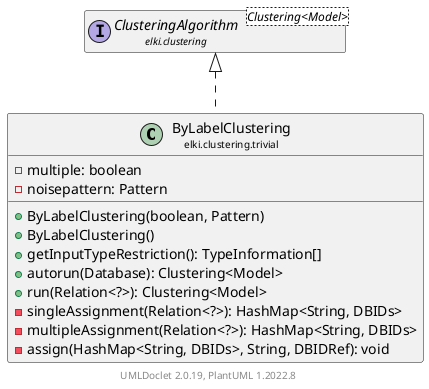 @startuml
    remove .*\.(Instance|Par|Parameterizer|Factory)$
    set namespaceSeparator none
    hide empty fields
    hide empty methods

    class "<size:14>ByLabelClustering\n<size:10>elki.clustering.trivial" as elki.clustering.trivial.ByLabelClustering [[ByLabelClustering.html]] {
        -multiple: boolean
        -noisepattern: Pattern
        +ByLabelClustering(boolean, Pattern)
        +ByLabelClustering()
        +getInputTypeRestriction(): TypeInformation[]
        +autorun(Database): Clustering<Model>
        +run(Relation<?>): Clustering<Model>
        -singleAssignment(Relation<?>): HashMap<String, DBIDs>
        -multipleAssignment(Relation<?>): HashMap<String, DBIDs>
        -assign(HashMap<String, DBIDs>, String, DBIDRef): void
    }

    interface "<size:14>ClusteringAlgorithm\n<size:10>elki.clustering" as elki.clustering.ClusteringAlgorithm<Clustering<Model>> [[../ClusteringAlgorithm.html]]
    class "<size:14>ByLabelClustering.Par\n<size:10>elki.clustering.trivial" as elki.clustering.trivial.ByLabelClustering.Par [[ByLabelClustering.Par.html]]

    elki.clustering.ClusteringAlgorithm <|.. elki.clustering.trivial.ByLabelClustering
    elki.clustering.trivial.ByLabelClustering +-- elki.clustering.trivial.ByLabelClustering.Par

    center footer UMLDoclet 2.0.19, PlantUML 1.2022.8
@enduml
